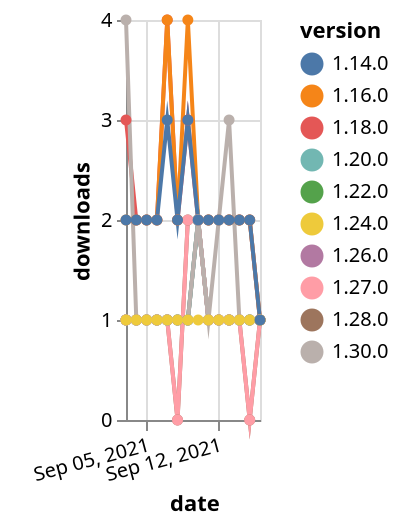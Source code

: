 {"$schema": "https://vega.github.io/schema/vega-lite/v5.json", "description": "A simple bar chart with embedded data.", "data": {"values": [{"date": "2021-09-03", "total": 2430, "delta": 3, "version": "1.18.0"}, {"date": "2021-09-04", "total": 2432, "delta": 2, "version": "1.18.0"}, {"date": "2021-09-05", "total": 2434, "delta": 2, "version": "1.18.0"}, {"date": "2021-09-06", "total": 2436, "delta": 2, "version": "1.18.0"}, {"date": "2021-09-07", "total": 2440, "delta": 4, "version": "1.18.0"}, {"date": "2021-09-08", "total": 2442, "delta": 2, "version": "1.18.0"}, {"date": "2021-09-09", "total": 2445, "delta": 3, "version": "1.18.0"}, {"date": "2021-09-10", "total": 2447, "delta": 2, "version": "1.18.0"}, {"date": "2021-09-11", "total": 2449, "delta": 2, "version": "1.18.0"}, {"date": "2021-09-12", "total": 2451, "delta": 2, "version": "1.18.0"}, {"date": "2021-09-13", "total": 2453, "delta": 2, "version": "1.18.0"}, {"date": "2021-09-14", "total": 2455, "delta": 2, "version": "1.18.0"}, {"date": "2021-09-15", "total": 2457, "delta": 2, "version": "1.18.0"}, {"date": "2021-09-16", "total": 2458, "delta": 1, "version": "1.18.0"}, {"date": "2021-09-03", "total": 290, "delta": 1, "version": "1.22.0"}, {"date": "2021-09-04", "total": 291, "delta": 1, "version": "1.22.0"}, {"date": "2021-09-05", "total": 292, "delta": 1, "version": "1.22.0"}, {"date": "2021-09-06", "total": 293, "delta": 1, "version": "1.22.0"}, {"date": "2021-09-07", "total": 294, "delta": 1, "version": "1.22.0"}, {"date": "2021-09-08", "total": 295, "delta": 1, "version": "1.22.0"}, {"date": "2021-09-09", "total": 296, "delta": 1, "version": "1.22.0"}, {"date": "2021-09-10", "total": 298, "delta": 2, "version": "1.22.0"}, {"date": "2021-09-11", "total": 299, "delta": 1, "version": "1.22.0"}, {"date": "2021-09-12", "total": 300, "delta": 1, "version": "1.22.0"}, {"date": "2021-09-13", "total": 301, "delta": 1, "version": "1.22.0"}, {"date": "2021-09-14", "total": 302, "delta": 1, "version": "1.22.0"}, {"date": "2021-09-15", "total": 303, "delta": 1, "version": "1.22.0"}, {"date": "2021-09-16", "total": 304, "delta": 1, "version": "1.22.0"}, {"date": "2021-09-03", "total": 173, "delta": 1, "version": "1.28.0"}, {"date": "2021-09-04", "total": 174, "delta": 1, "version": "1.28.0"}, {"date": "2021-09-05", "total": 175, "delta": 1, "version": "1.28.0"}, {"date": "2021-09-06", "total": 176, "delta": 1, "version": "1.28.0"}, {"date": "2021-09-07", "total": 177, "delta": 1, "version": "1.28.0"}, {"date": "2021-09-08", "total": 177, "delta": 0, "version": "1.28.0"}, {"date": "2021-09-09", "total": 179, "delta": 2, "version": "1.28.0"}, {"date": "2021-09-10", "total": 181, "delta": 2, "version": "1.28.0"}, {"date": "2021-09-11", "total": 182, "delta": 1, "version": "1.28.0"}, {"date": "2021-09-12", "total": 183, "delta": 1, "version": "1.28.0"}, {"date": "2021-09-13", "total": 184, "delta": 1, "version": "1.28.0"}, {"date": "2021-09-14", "total": 185, "delta": 1, "version": "1.28.0"}, {"date": "2021-09-15", "total": 185, "delta": 0, "version": "1.28.0"}, {"date": "2021-09-16", "total": 186, "delta": 1, "version": "1.28.0"}, {"date": "2021-09-03", "total": 150, "delta": 1, "version": "1.26.0"}, {"date": "2021-09-04", "total": 151, "delta": 1, "version": "1.26.0"}, {"date": "2021-09-05", "total": 152, "delta": 1, "version": "1.26.0"}, {"date": "2021-09-06", "total": 153, "delta": 1, "version": "1.26.0"}, {"date": "2021-09-07", "total": 154, "delta": 1, "version": "1.26.0"}, {"date": "2021-09-08", "total": 155, "delta": 1, "version": "1.26.0"}, {"date": "2021-09-09", "total": 156, "delta": 1, "version": "1.26.0"}, {"date": "2021-09-10", "total": 158, "delta": 2, "version": "1.26.0"}, {"date": "2021-09-11", "total": 159, "delta": 1, "version": "1.26.0"}, {"date": "2021-09-12", "total": 160, "delta": 1, "version": "1.26.0"}, {"date": "2021-09-13", "total": 161, "delta": 1, "version": "1.26.0"}, {"date": "2021-09-14", "total": 162, "delta": 1, "version": "1.26.0"}, {"date": "2021-09-15", "total": 163, "delta": 1, "version": "1.26.0"}, {"date": "2021-09-16", "total": 164, "delta": 1, "version": "1.26.0"}, {"date": "2021-09-03", "total": 224, "delta": 1, "version": "1.20.0"}, {"date": "2021-09-04", "total": 225, "delta": 1, "version": "1.20.0"}, {"date": "2021-09-05", "total": 226, "delta": 1, "version": "1.20.0"}, {"date": "2021-09-06", "total": 227, "delta": 1, "version": "1.20.0"}, {"date": "2021-09-07", "total": 228, "delta": 1, "version": "1.20.0"}, {"date": "2021-09-08", "total": 229, "delta": 1, "version": "1.20.0"}, {"date": "2021-09-09", "total": 230, "delta": 1, "version": "1.20.0"}, {"date": "2021-09-10", "total": 232, "delta": 2, "version": "1.20.0"}, {"date": "2021-09-11", "total": 233, "delta": 1, "version": "1.20.0"}, {"date": "2021-09-12", "total": 234, "delta": 1, "version": "1.20.0"}, {"date": "2021-09-13", "total": 235, "delta": 1, "version": "1.20.0"}, {"date": "2021-09-14", "total": 236, "delta": 1, "version": "1.20.0"}, {"date": "2021-09-15", "total": 237, "delta": 1, "version": "1.20.0"}, {"date": "2021-09-16", "total": 238, "delta": 1, "version": "1.20.0"}, {"date": "2021-09-03", "total": 2907, "delta": 2, "version": "1.16.0"}, {"date": "2021-09-04", "total": 2909, "delta": 2, "version": "1.16.0"}, {"date": "2021-09-05", "total": 2911, "delta": 2, "version": "1.16.0"}, {"date": "2021-09-06", "total": 2913, "delta": 2, "version": "1.16.0"}, {"date": "2021-09-07", "total": 2917, "delta": 4, "version": "1.16.0"}, {"date": "2021-09-08", "total": 2919, "delta": 2, "version": "1.16.0"}, {"date": "2021-09-09", "total": 2923, "delta": 4, "version": "1.16.0"}, {"date": "2021-09-10", "total": 2925, "delta": 2, "version": "1.16.0"}, {"date": "2021-09-11", "total": 2927, "delta": 2, "version": "1.16.0"}, {"date": "2021-09-12", "total": 2929, "delta": 2, "version": "1.16.0"}, {"date": "2021-09-13", "total": 2931, "delta": 2, "version": "1.16.0"}, {"date": "2021-09-14", "total": 2933, "delta": 2, "version": "1.16.0"}, {"date": "2021-09-15", "total": 2935, "delta": 2, "version": "1.16.0"}, {"date": "2021-09-16", "total": 2936, "delta": 1, "version": "1.16.0"}, {"date": "2021-09-03", "total": 136, "delta": 1, "version": "1.27.0"}, {"date": "2021-09-04", "total": 137, "delta": 1, "version": "1.27.0"}, {"date": "2021-09-05", "total": 138, "delta": 1, "version": "1.27.0"}, {"date": "2021-09-06", "total": 139, "delta": 1, "version": "1.27.0"}, {"date": "2021-09-07", "total": 140, "delta": 1, "version": "1.27.0"}, {"date": "2021-09-08", "total": 140, "delta": 0, "version": "1.27.0"}, {"date": "2021-09-09", "total": 142, "delta": 2, "version": "1.27.0"}, {"date": "2021-09-10", "total": 144, "delta": 2, "version": "1.27.0"}, {"date": "2021-09-11", "total": 145, "delta": 1, "version": "1.27.0"}, {"date": "2021-09-12", "total": 146, "delta": 1, "version": "1.27.0"}, {"date": "2021-09-13", "total": 147, "delta": 1, "version": "1.27.0"}, {"date": "2021-09-14", "total": 148, "delta": 1, "version": "1.27.0"}, {"date": "2021-09-15", "total": 148, "delta": 0, "version": "1.27.0"}, {"date": "2021-09-16", "total": 149, "delta": 1, "version": "1.27.0"}, {"date": "2021-09-03", "total": 122, "delta": 4, "version": "1.30.0"}, {"date": "2021-09-04", "total": 123, "delta": 1, "version": "1.30.0"}, {"date": "2021-09-05", "total": 124, "delta": 1, "version": "1.30.0"}, {"date": "2021-09-06", "total": 125, "delta": 1, "version": "1.30.0"}, {"date": "2021-09-07", "total": 126, "delta": 1, "version": "1.30.0"}, {"date": "2021-09-08", "total": 127, "delta": 1, "version": "1.30.0"}, {"date": "2021-09-09", "total": 128, "delta": 1, "version": "1.30.0"}, {"date": "2021-09-10", "total": 130, "delta": 2, "version": "1.30.0"}, {"date": "2021-09-11", "total": 131, "delta": 1, "version": "1.30.0"}, {"date": "2021-09-12", "total": 133, "delta": 2, "version": "1.30.0"}, {"date": "2021-09-13", "total": 136, "delta": 3, "version": "1.30.0"}, {"date": "2021-09-14", "total": 137, "delta": 1, "version": "1.30.0"}, {"date": "2021-09-15", "total": 138, "delta": 1, "version": "1.30.0"}, {"date": "2021-09-16", "total": 139, "delta": 1, "version": "1.30.0"}, {"date": "2021-09-03", "total": 169, "delta": 1, "version": "1.24.0"}, {"date": "2021-09-04", "total": 170, "delta": 1, "version": "1.24.0"}, {"date": "2021-09-05", "total": 171, "delta": 1, "version": "1.24.0"}, {"date": "2021-09-06", "total": 172, "delta": 1, "version": "1.24.0"}, {"date": "2021-09-07", "total": 173, "delta": 1, "version": "1.24.0"}, {"date": "2021-09-08", "total": 174, "delta": 1, "version": "1.24.0"}, {"date": "2021-09-09", "total": 175, "delta": 1, "version": "1.24.0"}, {"date": "2021-09-10", "total": 176, "delta": 1, "version": "1.24.0"}, {"date": "2021-09-11", "total": 177, "delta": 1, "version": "1.24.0"}, {"date": "2021-09-12", "total": 178, "delta": 1, "version": "1.24.0"}, {"date": "2021-09-13", "total": 179, "delta": 1, "version": "1.24.0"}, {"date": "2021-09-14", "total": 180, "delta": 1, "version": "1.24.0"}, {"date": "2021-09-15", "total": 181, "delta": 1, "version": "1.24.0"}, {"date": "2021-09-16", "total": 182, "delta": 1, "version": "1.24.0"}, {"date": "2021-09-03", "total": 2531, "delta": 2, "version": "1.14.0"}, {"date": "2021-09-04", "total": 2533, "delta": 2, "version": "1.14.0"}, {"date": "2021-09-05", "total": 2535, "delta": 2, "version": "1.14.0"}, {"date": "2021-09-06", "total": 2537, "delta": 2, "version": "1.14.0"}, {"date": "2021-09-07", "total": 2540, "delta": 3, "version": "1.14.0"}, {"date": "2021-09-08", "total": 2542, "delta": 2, "version": "1.14.0"}, {"date": "2021-09-09", "total": 2545, "delta": 3, "version": "1.14.0"}, {"date": "2021-09-10", "total": 2547, "delta": 2, "version": "1.14.0"}, {"date": "2021-09-11", "total": 2549, "delta": 2, "version": "1.14.0"}, {"date": "2021-09-12", "total": 2551, "delta": 2, "version": "1.14.0"}, {"date": "2021-09-13", "total": 2553, "delta": 2, "version": "1.14.0"}, {"date": "2021-09-14", "total": 2555, "delta": 2, "version": "1.14.0"}, {"date": "2021-09-15", "total": 2557, "delta": 2, "version": "1.14.0"}, {"date": "2021-09-16", "total": 2558, "delta": 1, "version": "1.14.0"}]}, "width": "container", "mark": {"type": "line", "point": {"filled": true}}, "encoding": {"x": {"field": "date", "type": "temporal", "timeUnit": "yearmonthdate", "title": "date", "axis": {"labelAngle": -15}}, "y": {"field": "delta", "type": "quantitative", "title": "downloads"}, "color": {"field": "version", "type": "nominal"}, "tooltip": {"field": "delta"}}}